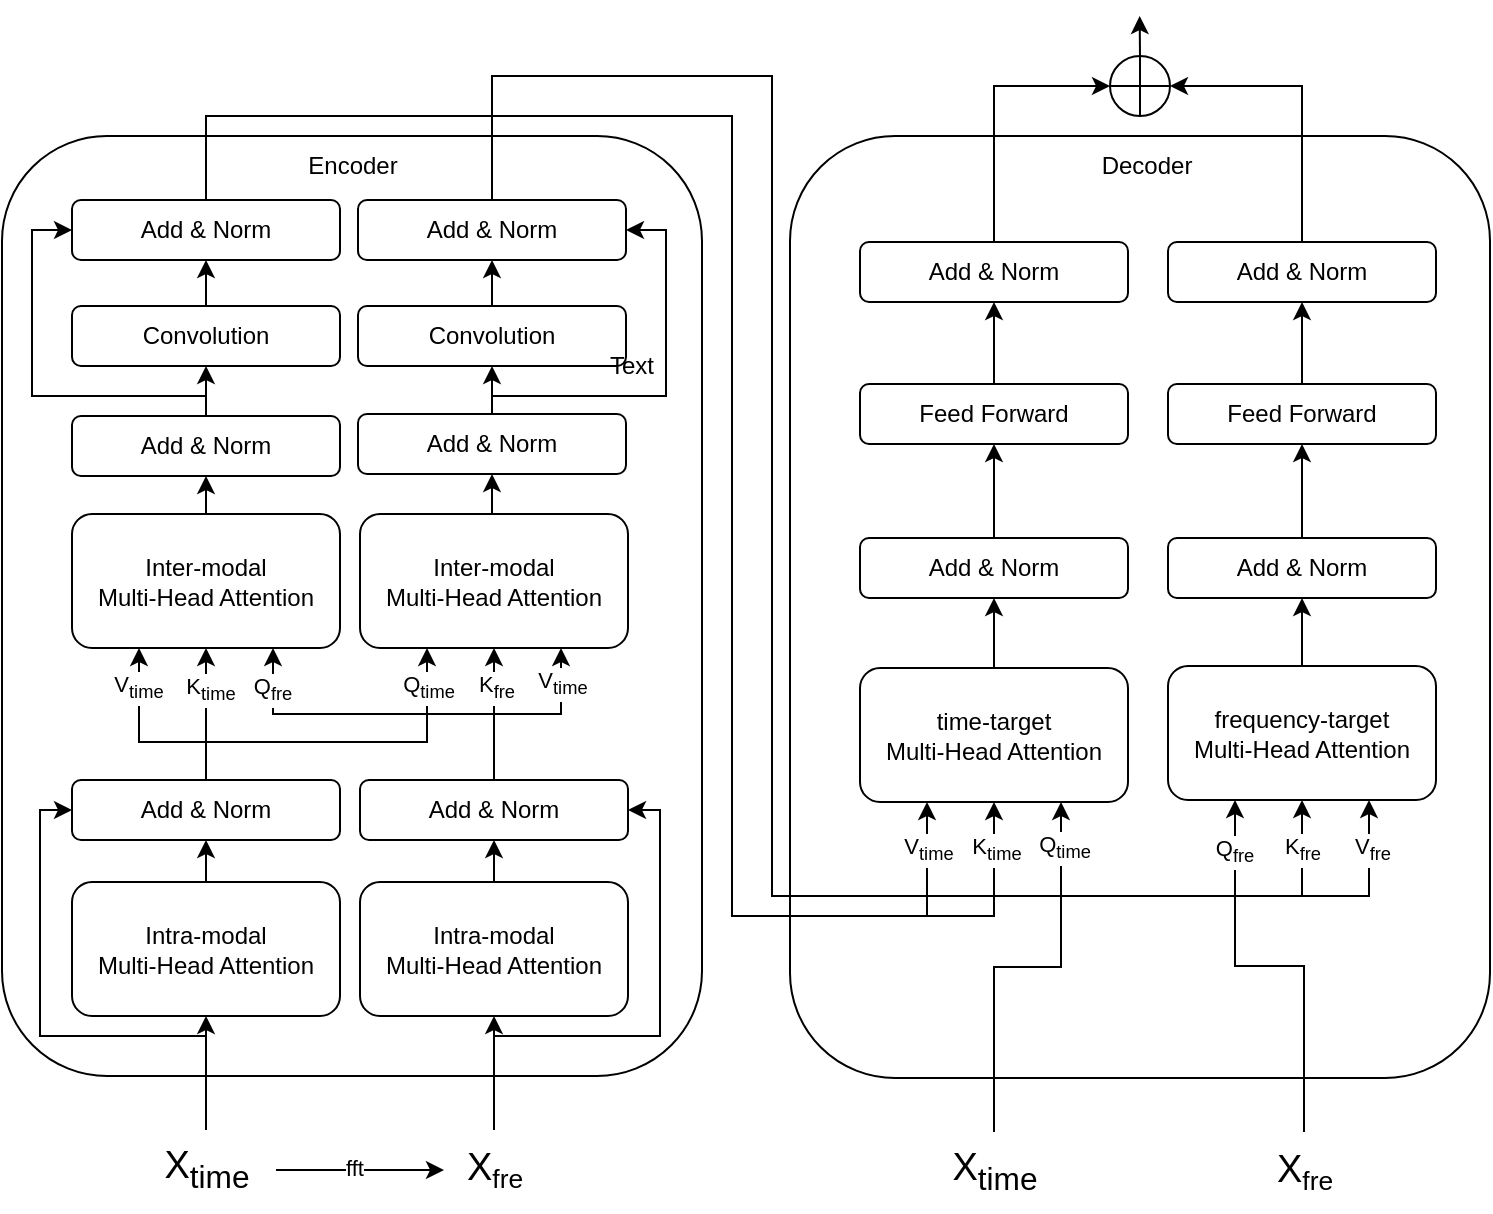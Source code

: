 <mxfile version="24.2.1" type="github">
  <diagram id="C5RBs43oDa-KdzZeNtuy" name="Page-1">
    <mxGraphModel dx="941" dy="547" grid="1" gridSize="10" guides="1" tooltips="1" connect="1" arrows="1" fold="1" page="1" pageScale="1" pageWidth="827" pageHeight="1169" math="0" shadow="0">
      <root>
        <mxCell id="WIyWlLk6GJQsqaUBKTNV-0" />
        <mxCell id="WIyWlLk6GJQsqaUBKTNV-1" parent="WIyWlLk6GJQsqaUBKTNV-0" />
        <mxCell id="eqOZPifA_z1N_L8KUlT--0" value="" style="rounded=1;whiteSpace=wrap;html=1;" vertex="1" parent="WIyWlLk6GJQsqaUBKTNV-1">
          <mxGeometry x="55" y="70" width="350" height="470" as="geometry" />
        </mxCell>
        <mxCell id="eqOZPifA_z1N_L8KUlT--25" style="edgeStyle=orthogonalEdgeStyle;rounded=0;orthogonalLoop=1;jettySize=auto;html=1;entryX=0.5;entryY=1;entryDx=0;entryDy=0;" edge="1" parent="WIyWlLk6GJQsqaUBKTNV-1" source="eqOZPifA_z1N_L8KUlT--2" target="eqOZPifA_z1N_L8KUlT--6">
          <mxGeometry relative="1" as="geometry" />
        </mxCell>
        <mxCell id="eqOZPifA_z1N_L8KUlT--2" value="Intra-modal&lt;div&gt;Multi-Head Attention&lt;/div&gt;" style="rounded=1;whiteSpace=wrap;html=1;" vertex="1" parent="WIyWlLk6GJQsqaUBKTNV-1">
          <mxGeometry x="90" y="443" width="134" height="67" as="geometry" />
        </mxCell>
        <mxCell id="eqOZPifA_z1N_L8KUlT--35" style="edgeStyle=orthogonalEdgeStyle;rounded=0;orthogonalLoop=1;jettySize=auto;html=1;exitX=0.5;exitY=0;exitDx=0;exitDy=0;entryX=0.5;entryY=1;entryDx=0;entryDy=0;" edge="1" parent="WIyWlLk6GJQsqaUBKTNV-1" source="eqOZPifA_z1N_L8KUlT--5" target="eqOZPifA_z1N_L8KUlT--7">
          <mxGeometry relative="1" as="geometry" />
        </mxCell>
        <mxCell id="eqOZPifA_z1N_L8KUlT--5" value="Intra-modal&lt;div&gt;Multi-Head Attention&lt;/div&gt;" style="rounded=1;whiteSpace=wrap;html=1;" vertex="1" parent="WIyWlLk6GJQsqaUBKTNV-1">
          <mxGeometry x="234" y="443" width="134" height="67" as="geometry" />
        </mxCell>
        <mxCell id="eqOZPifA_z1N_L8KUlT--32" style="edgeStyle=orthogonalEdgeStyle;rounded=0;orthogonalLoop=1;jettySize=auto;html=1;exitX=0.5;exitY=0;exitDx=0;exitDy=0;entryX=0.5;entryY=1;entryDx=0;entryDy=0;" edge="1" parent="WIyWlLk6GJQsqaUBKTNV-1" source="eqOZPifA_z1N_L8KUlT--6" target="eqOZPifA_z1N_L8KUlT--8">
          <mxGeometry relative="1" as="geometry" />
        </mxCell>
        <mxCell id="eqOZPifA_z1N_L8KUlT--36" value="K&lt;sub&gt;time&lt;/sub&gt;" style="edgeLabel;html=1;align=center;verticalAlign=middle;resizable=0;points=[];" vertex="1" connectable="0" parent="eqOZPifA_z1N_L8KUlT--32">
          <mxGeometry x="-0.324" y="-2" relative="1" as="geometry">
            <mxPoint y="-23" as="offset" />
          </mxGeometry>
        </mxCell>
        <mxCell id="eqOZPifA_z1N_L8KUlT--37" style="edgeStyle=orthogonalEdgeStyle;rounded=0;orthogonalLoop=1;jettySize=auto;html=1;exitX=0.5;exitY=0;exitDx=0;exitDy=0;entryX=0.25;entryY=1;entryDx=0;entryDy=0;" edge="1" parent="WIyWlLk6GJQsqaUBKTNV-1" source="eqOZPifA_z1N_L8KUlT--6" target="eqOZPifA_z1N_L8KUlT--8">
          <mxGeometry relative="1" as="geometry">
            <Array as="points">
              <mxPoint x="157" y="373" />
              <mxPoint x="124" y="373" />
            </Array>
          </mxGeometry>
        </mxCell>
        <mxCell id="eqOZPifA_z1N_L8KUlT--38" value="V&lt;sub&gt;time&lt;/sub&gt;" style="edgeLabel;html=1;align=center;verticalAlign=middle;resizable=0;points=[];" vertex="1" connectable="0" parent="eqOZPifA_z1N_L8KUlT--37">
          <mxGeometry x="0.598" y="1" relative="1" as="geometry">
            <mxPoint as="offset" />
          </mxGeometry>
        </mxCell>
        <mxCell id="eqOZPifA_z1N_L8KUlT--46" style="edgeStyle=orthogonalEdgeStyle;rounded=0;orthogonalLoop=1;jettySize=auto;html=1;exitX=0.5;exitY=0;exitDx=0;exitDy=0;entryX=0.25;entryY=1;entryDx=0;entryDy=0;" edge="1" parent="WIyWlLk6GJQsqaUBKTNV-1" source="eqOZPifA_z1N_L8KUlT--6" target="eqOZPifA_z1N_L8KUlT--9">
          <mxGeometry relative="1" as="geometry">
            <Array as="points">
              <mxPoint x="157" y="373" />
              <mxPoint x="268" y="373" />
            </Array>
          </mxGeometry>
        </mxCell>
        <mxCell id="eqOZPifA_z1N_L8KUlT--47" value="Q&lt;sub&gt;time&lt;/sub&gt;" style="edgeLabel;html=1;align=center;verticalAlign=middle;resizable=0;points=[];" vertex="1" connectable="0" parent="eqOZPifA_z1N_L8KUlT--46">
          <mxGeometry x="0.773" relative="1" as="geometry">
            <mxPoint as="offset" />
          </mxGeometry>
        </mxCell>
        <mxCell id="eqOZPifA_z1N_L8KUlT--6" value="Add &amp;amp; Norm" style="rounded=1;whiteSpace=wrap;html=1;" vertex="1" parent="WIyWlLk6GJQsqaUBKTNV-1">
          <mxGeometry x="90" y="392" width="134" height="30" as="geometry" />
        </mxCell>
        <mxCell id="eqOZPifA_z1N_L8KUlT--33" style="edgeStyle=orthogonalEdgeStyle;rounded=0;orthogonalLoop=1;jettySize=auto;html=1;exitX=0.5;exitY=0;exitDx=0;exitDy=0;entryX=0.5;entryY=1;entryDx=0;entryDy=0;" edge="1" parent="WIyWlLk6GJQsqaUBKTNV-1" source="eqOZPifA_z1N_L8KUlT--7" target="eqOZPifA_z1N_L8KUlT--9">
          <mxGeometry relative="1" as="geometry" />
        </mxCell>
        <mxCell id="eqOZPifA_z1N_L8KUlT--39" value="K&lt;sub&gt;fre&lt;/sub&gt;" style="edgeLabel;html=1;align=center;verticalAlign=middle;resizable=0;points=[];" vertex="1" connectable="0" parent="eqOZPifA_z1N_L8KUlT--33">
          <mxGeometry x="0.415" y="-1" relative="1" as="geometry">
            <mxPoint as="offset" />
          </mxGeometry>
        </mxCell>
        <mxCell id="eqOZPifA_z1N_L8KUlT--40" style="edgeStyle=orthogonalEdgeStyle;rounded=0;orthogonalLoop=1;jettySize=auto;html=1;exitX=0.5;exitY=0;exitDx=0;exitDy=0;entryX=0.75;entryY=1;entryDx=0;entryDy=0;" edge="1" parent="WIyWlLk6GJQsqaUBKTNV-1" source="eqOZPifA_z1N_L8KUlT--7" target="eqOZPifA_z1N_L8KUlT--9">
          <mxGeometry relative="1" as="geometry" />
        </mxCell>
        <mxCell id="eqOZPifA_z1N_L8KUlT--41" value="V&lt;sub&gt;time&lt;/sub&gt;" style="edgeLabel;html=1;align=center;verticalAlign=middle;resizable=0;points=[];" vertex="1" connectable="0" parent="eqOZPifA_z1N_L8KUlT--40">
          <mxGeometry x="0.556" relative="1" as="geometry">
            <mxPoint y="-4" as="offset" />
          </mxGeometry>
        </mxCell>
        <mxCell id="eqOZPifA_z1N_L8KUlT--42" style="edgeStyle=orthogonalEdgeStyle;rounded=0;orthogonalLoop=1;jettySize=auto;html=1;exitX=0.5;exitY=0;exitDx=0;exitDy=0;entryX=0.75;entryY=1;entryDx=0;entryDy=0;" edge="1" parent="WIyWlLk6GJQsqaUBKTNV-1" source="eqOZPifA_z1N_L8KUlT--7" target="eqOZPifA_z1N_L8KUlT--8">
          <mxGeometry relative="1" as="geometry" />
        </mxCell>
        <mxCell id="eqOZPifA_z1N_L8KUlT--43" value="Q&lt;sub&gt;fre&lt;/sub&gt;" style="edgeLabel;html=1;align=center;verticalAlign=middle;resizable=0;points=[];" vertex="1" connectable="0" parent="eqOZPifA_z1N_L8KUlT--42">
          <mxGeometry x="0.766" y="1" relative="1" as="geometry">
            <mxPoint as="offset" />
          </mxGeometry>
        </mxCell>
        <mxCell id="eqOZPifA_z1N_L8KUlT--7" value="Add &amp;amp; Norm" style="rounded=1;whiteSpace=wrap;html=1;" vertex="1" parent="WIyWlLk6GJQsqaUBKTNV-1">
          <mxGeometry x="234" y="392" width="134" height="30" as="geometry" />
        </mxCell>
        <mxCell id="eqOZPifA_z1N_L8KUlT--48" style="edgeStyle=orthogonalEdgeStyle;rounded=0;orthogonalLoop=1;jettySize=auto;html=1;exitX=0.5;exitY=0;exitDx=0;exitDy=0;entryX=0.5;entryY=1;entryDx=0;entryDy=0;" edge="1" parent="WIyWlLk6GJQsqaUBKTNV-1" source="eqOZPifA_z1N_L8KUlT--8" target="eqOZPifA_z1N_L8KUlT--10">
          <mxGeometry relative="1" as="geometry" />
        </mxCell>
        <mxCell id="eqOZPifA_z1N_L8KUlT--8" value="Inter-modal&lt;div&gt;Multi-Head Attention&lt;/div&gt;" style="rounded=1;whiteSpace=wrap;html=1;" vertex="1" parent="WIyWlLk6GJQsqaUBKTNV-1">
          <mxGeometry x="90" y="259" width="134" height="67" as="geometry" />
        </mxCell>
        <mxCell id="eqOZPifA_z1N_L8KUlT--49" style="edgeStyle=orthogonalEdgeStyle;rounded=0;orthogonalLoop=1;jettySize=auto;html=1;exitX=0.5;exitY=0;exitDx=0;exitDy=0;entryX=0.5;entryY=1;entryDx=0;entryDy=0;" edge="1" parent="WIyWlLk6GJQsqaUBKTNV-1" source="eqOZPifA_z1N_L8KUlT--9" target="eqOZPifA_z1N_L8KUlT--11">
          <mxGeometry relative="1" as="geometry" />
        </mxCell>
        <mxCell id="eqOZPifA_z1N_L8KUlT--9" value="Inter-modal&lt;div&gt;Multi-Head Attention&lt;/div&gt;" style="rounded=1;whiteSpace=wrap;html=1;" vertex="1" parent="WIyWlLk6GJQsqaUBKTNV-1">
          <mxGeometry x="234" y="259" width="134" height="67" as="geometry" />
        </mxCell>
        <mxCell id="eqOZPifA_z1N_L8KUlT--50" style="edgeStyle=orthogonalEdgeStyle;rounded=0;orthogonalLoop=1;jettySize=auto;html=1;exitX=0.5;exitY=0;exitDx=0;exitDy=0;entryX=0.5;entryY=1;entryDx=0;entryDy=0;" edge="1" parent="WIyWlLk6GJQsqaUBKTNV-1" source="eqOZPifA_z1N_L8KUlT--10" target="eqOZPifA_z1N_L8KUlT--12">
          <mxGeometry relative="1" as="geometry" />
        </mxCell>
        <mxCell id="eqOZPifA_z1N_L8KUlT--56" style="edgeStyle=orthogonalEdgeStyle;rounded=0;orthogonalLoop=1;jettySize=auto;html=1;exitX=0.5;exitY=0;exitDx=0;exitDy=0;entryX=0;entryY=0.5;entryDx=0;entryDy=0;" edge="1" parent="WIyWlLk6GJQsqaUBKTNV-1" source="eqOZPifA_z1N_L8KUlT--10" target="eqOZPifA_z1N_L8KUlT--14">
          <mxGeometry relative="1" as="geometry">
            <Array as="points">
              <mxPoint x="157" y="200" />
              <mxPoint x="70" y="200" />
              <mxPoint x="70" y="117" />
            </Array>
          </mxGeometry>
        </mxCell>
        <mxCell id="eqOZPifA_z1N_L8KUlT--10" value="Add &amp;amp; Norm" style="rounded=1;whiteSpace=wrap;html=1;" vertex="1" parent="WIyWlLk6GJQsqaUBKTNV-1">
          <mxGeometry x="90" y="210" width="134" height="30" as="geometry" />
        </mxCell>
        <mxCell id="eqOZPifA_z1N_L8KUlT--51" style="edgeStyle=orthogonalEdgeStyle;rounded=0;orthogonalLoop=1;jettySize=auto;html=1;exitX=0.5;exitY=0;exitDx=0;exitDy=0;entryX=0.5;entryY=1;entryDx=0;entryDy=0;" edge="1" parent="WIyWlLk6GJQsqaUBKTNV-1" source="eqOZPifA_z1N_L8KUlT--11" target="eqOZPifA_z1N_L8KUlT--13">
          <mxGeometry relative="1" as="geometry" />
        </mxCell>
        <mxCell id="eqOZPifA_z1N_L8KUlT--57" style="edgeStyle=orthogonalEdgeStyle;rounded=0;orthogonalLoop=1;jettySize=auto;html=1;exitX=0.5;exitY=0;exitDx=0;exitDy=0;entryX=1;entryY=0.5;entryDx=0;entryDy=0;" edge="1" parent="WIyWlLk6GJQsqaUBKTNV-1" source="eqOZPifA_z1N_L8KUlT--11" target="eqOZPifA_z1N_L8KUlT--15">
          <mxGeometry relative="1" as="geometry">
            <Array as="points">
              <mxPoint x="300" y="200" />
              <mxPoint x="387" y="200" />
              <mxPoint x="387" y="117" />
            </Array>
          </mxGeometry>
        </mxCell>
        <mxCell id="eqOZPifA_z1N_L8KUlT--11" value="Add &amp;amp; Norm" style="rounded=1;whiteSpace=wrap;html=1;" vertex="1" parent="WIyWlLk6GJQsqaUBKTNV-1">
          <mxGeometry x="233" y="209" width="134" height="30" as="geometry" />
        </mxCell>
        <mxCell id="eqOZPifA_z1N_L8KUlT--53" style="edgeStyle=orthogonalEdgeStyle;rounded=0;orthogonalLoop=1;jettySize=auto;html=1;exitX=0.5;exitY=0;exitDx=0;exitDy=0;entryX=0.5;entryY=1;entryDx=0;entryDy=0;" edge="1" parent="WIyWlLk6GJQsqaUBKTNV-1" source="eqOZPifA_z1N_L8KUlT--12" target="eqOZPifA_z1N_L8KUlT--14">
          <mxGeometry relative="1" as="geometry" />
        </mxCell>
        <mxCell id="eqOZPifA_z1N_L8KUlT--12" value="Convolution" style="rounded=1;whiteSpace=wrap;html=1;" vertex="1" parent="WIyWlLk6GJQsqaUBKTNV-1">
          <mxGeometry x="90" y="155" width="134" height="30" as="geometry" />
        </mxCell>
        <mxCell id="eqOZPifA_z1N_L8KUlT--55" style="edgeStyle=orthogonalEdgeStyle;rounded=0;orthogonalLoop=1;jettySize=auto;html=1;exitX=0.5;exitY=0;exitDx=0;exitDy=0;entryX=0.5;entryY=1;entryDx=0;entryDy=0;" edge="1" parent="WIyWlLk6GJQsqaUBKTNV-1" source="eqOZPifA_z1N_L8KUlT--13" target="eqOZPifA_z1N_L8KUlT--15">
          <mxGeometry relative="1" as="geometry" />
        </mxCell>
        <mxCell id="eqOZPifA_z1N_L8KUlT--13" value="Convolution" style="rounded=1;whiteSpace=wrap;html=1;" vertex="1" parent="WIyWlLk6GJQsqaUBKTNV-1">
          <mxGeometry x="233" y="155" width="134" height="30" as="geometry" />
        </mxCell>
        <mxCell id="eqOZPifA_z1N_L8KUlT--14" value="Add &amp;amp; Norm" style="rounded=1;whiteSpace=wrap;html=1;" vertex="1" parent="WIyWlLk6GJQsqaUBKTNV-1">
          <mxGeometry x="90" y="102" width="134" height="30" as="geometry" />
        </mxCell>
        <mxCell id="eqOZPifA_z1N_L8KUlT--15" value="Add &amp;amp; Norm" style="rounded=1;whiteSpace=wrap;html=1;" vertex="1" parent="WIyWlLk6GJQsqaUBKTNV-1">
          <mxGeometry x="233" y="102" width="134" height="30" as="geometry" />
        </mxCell>
        <mxCell id="eqOZPifA_z1N_L8KUlT--21" value="" style="edgeStyle=orthogonalEdgeStyle;rounded=0;orthogonalLoop=1;jettySize=auto;html=1;" edge="1" parent="WIyWlLk6GJQsqaUBKTNV-1" source="eqOZPifA_z1N_L8KUlT--19" target="eqOZPifA_z1N_L8KUlT--20">
          <mxGeometry relative="1" as="geometry" />
        </mxCell>
        <mxCell id="eqOZPifA_z1N_L8KUlT--34" value="fft" style="edgeLabel;html=1;align=center;verticalAlign=middle;resizable=0;points=[];" vertex="1" connectable="0" parent="eqOZPifA_z1N_L8KUlT--21">
          <mxGeometry x="-0.089" y="1" relative="1" as="geometry">
            <mxPoint as="offset" />
          </mxGeometry>
        </mxCell>
        <mxCell id="eqOZPifA_z1N_L8KUlT--22" style="edgeStyle=orthogonalEdgeStyle;rounded=0;orthogonalLoop=1;jettySize=auto;html=1;entryX=0.5;entryY=1;entryDx=0;entryDy=0;" edge="1" parent="WIyWlLk6GJQsqaUBKTNV-1" source="eqOZPifA_z1N_L8KUlT--19" target="eqOZPifA_z1N_L8KUlT--2">
          <mxGeometry relative="1" as="geometry" />
        </mxCell>
        <mxCell id="eqOZPifA_z1N_L8KUlT--30" style="edgeStyle=orthogonalEdgeStyle;rounded=0;orthogonalLoop=1;jettySize=auto;html=1;entryX=0;entryY=0.5;entryDx=0;entryDy=0;" edge="1" parent="WIyWlLk6GJQsqaUBKTNV-1" source="eqOZPifA_z1N_L8KUlT--19" target="eqOZPifA_z1N_L8KUlT--6">
          <mxGeometry relative="1" as="geometry">
            <Array as="points">
              <mxPoint x="157" y="520" />
              <mxPoint x="74" y="520" />
              <mxPoint x="74" y="407" />
            </Array>
          </mxGeometry>
        </mxCell>
        <mxCell id="eqOZPifA_z1N_L8KUlT--19" value="&lt;font style=&quot;font-size: 19px;&quot;&gt;X&lt;sub&gt;time&lt;/sub&gt;&lt;/font&gt;" style="text;html=1;align=center;verticalAlign=middle;resizable=0;points=[];autosize=1;strokeColor=none;fillColor=none;" vertex="1" parent="WIyWlLk6GJQsqaUBKTNV-1">
          <mxGeometry x="122" y="567" width="70" height="40" as="geometry" />
        </mxCell>
        <mxCell id="eqOZPifA_z1N_L8KUlT--23" style="edgeStyle=orthogonalEdgeStyle;rounded=0;orthogonalLoop=1;jettySize=auto;html=1;entryX=0.5;entryY=1;entryDx=0;entryDy=0;" edge="1" parent="WIyWlLk6GJQsqaUBKTNV-1" source="eqOZPifA_z1N_L8KUlT--20" target="eqOZPifA_z1N_L8KUlT--5">
          <mxGeometry relative="1" as="geometry" />
        </mxCell>
        <mxCell id="eqOZPifA_z1N_L8KUlT--31" style="edgeStyle=orthogonalEdgeStyle;rounded=0;orthogonalLoop=1;jettySize=auto;html=1;entryX=1;entryY=0.5;entryDx=0;entryDy=0;" edge="1" parent="WIyWlLk6GJQsqaUBKTNV-1" source="eqOZPifA_z1N_L8KUlT--20" target="eqOZPifA_z1N_L8KUlT--7">
          <mxGeometry relative="1" as="geometry">
            <Array as="points">
              <mxPoint x="301" y="520" />
              <mxPoint x="384" y="520" />
              <mxPoint x="384" y="407" />
            </Array>
          </mxGeometry>
        </mxCell>
        <mxCell id="eqOZPifA_z1N_L8KUlT--20" value="&lt;font style=&quot;font-size: 19px;&quot;&gt;X&lt;/font&gt;&lt;font style=&quot;font-size: 15.833px;&quot;&gt;&lt;sub&gt;fre&lt;/sub&gt;&lt;/font&gt;" style="text;html=1;align=center;verticalAlign=middle;resizable=0;points=[];autosize=1;strokeColor=none;fillColor=none;" vertex="1" parent="WIyWlLk6GJQsqaUBKTNV-1">
          <mxGeometry x="276" y="567" width="50" height="40" as="geometry" />
        </mxCell>
        <mxCell id="eqOZPifA_z1N_L8KUlT--64" value="" style="rounded=1;whiteSpace=wrap;html=1;" vertex="1" parent="WIyWlLk6GJQsqaUBKTNV-1">
          <mxGeometry x="449" y="70" width="350" height="471" as="geometry" />
        </mxCell>
        <mxCell id="eqOZPifA_z1N_L8KUlT--83" style="edgeStyle=orthogonalEdgeStyle;rounded=0;orthogonalLoop=1;jettySize=auto;html=1;exitX=0.5;exitY=0;exitDx=0;exitDy=0;entryX=0.5;entryY=1;entryDx=0;entryDy=0;" edge="1" parent="WIyWlLk6GJQsqaUBKTNV-1" source="eqOZPifA_z1N_L8KUlT--84" target="eqOZPifA_z1N_L8KUlT--89">
          <mxGeometry relative="1" as="geometry" />
        </mxCell>
        <mxCell id="eqOZPifA_z1N_L8KUlT--84" value="time-target&lt;div&gt;Multi-Head Attention&lt;/div&gt;" style="rounded=1;whiteSpace=wrap;html=1;" vertex="1" parent="WIyWlLk6GJQsqaUBKTNV-1">
          <mxGeometry x="484" y="336" width="134" height="67" as="geometry" />
        </mxCell>
        <mxCell id="eqOZPifA_z1N_L8KUlT--85" style="edgeStyle=orthogonalEdgeStyle;rounded=0;orthogonalLoop=1;jettySize=auto;html=1;exitX=0.5;exitY=0;exitDx=0;exitDy=0;entryX=0.5;entryY=1;entryDx=0;entryDy=0;" edge="1" parent="WIyWlLk6GJQsqaUBKTNV-1" source="eqOZPifA_z1N_L8KUlT--86" target="eqOZPifA_z1N_L8KUlT--92">
          <mxGeometry relative="1" as="geometry" />
        </mxCell>
        <mxCell id="eqOZPifA_z1N_L8KUlT--86" value="frequency-target&lt;div&gt;Multi-Head Attention&lt;/div&gt;" style="rounded=1;whiteSpace=wrap;html=1;" vertex="1" parent="WIyWlLk6GJQsqaUBKTNV-1">
          <mxGeometry x="638" y="335" width="134" height="67" as="geometry" />
        </mxCell>
        <mxCell id="eqOZPifA_z1N_L8KUlT--87" style="edgeStyle=orthogonalEdgeStyle;rounded=0;orthogonalLoop=1;jettySize=auto;html=1;exitX=0.5;exitY=0;exitDx=0;exitDy=0;entryX=0.5;entryY=1;entryDx=0;entryDy=0;" edge="1" parent="WIyWlLk6GJQsqaUBKTNV-1" source="eqOZPifA_z1N_L8KUlT--89" target="eqOZPifA_z1N_L8KUlT--94">
          <mxGeometry relative="1" as="geometry" />
        </mxCell>
        <mxCell id="eqOZPifA_z1N_L8KUlT--89" value="Add &amp;amp; Norm" style="rounded=1;whiteSpace=wrap;html=1;" vertex="1" parent="WIyWlLk6GJQsqaUBKTNV-1">
          <mxGeometry x="484" y="271" width="134" height="30" as="geometry" />
        </mxCell>
        <mxCell id="eqOZPifA_z1N_L8KUlT--90" style="edgeStyle=orthogonalEdgeStyle;rounded=0;orthogonalLoop=1;jettySize=auto;html=1;exitX=0.5;exitY=0;exitDx=0;exitDy=0;entryX=0.5;entryY=1;entryDx=0;entryDy=0;" edge="1" parent="WIyWlLk6GJQsqaUBKTNV-1" source="eqOZPifA_z1N_L8KUlT--92" target="eqOZPifA_z1N_L8KUlT--96">
          <mxGeometry relative="1" as="geometry" />
        </mxCell>
        <mxCell id="eqOZPifA_z1N_L8KUlT--92" value="Add &amp;amp; Norm" style="rounded=1;whiteSpace=wrap;html=1;" vertex="1" parent="WIyWlLk6GJQsqaUBKTNV-1">
          <mxGeometry x="638" y="271" width="134" height="30" as="geometry" />
        </mxCell>
        <mxCell id="eqOZPifA_z1N_L8KUlT--93" style="edgeStyle=orthogonalEdgeStyle;rounded=0;orthogonalLoop=1;jettySize=auto;html=1;exitX=0.5;exitY=0;exitDx=0;exitDy=0;entryX=0.5;entryY=1;entryDx=0;entryDy=0;" edge="1" parent="WIyWlLk6GJQsqaUBKTNV-1" source="eqOZPifA_z1N_L8KUlT--94" target="eqOZPifA_z1N_L8KUlT--97">
          <mxGeometry relative="1" as="geometry" />
        </mxCell>
        <mxCell id="eqOZPifA_z1N_L8KUlT--94" value="Feed Forward" style="rounded=1;whiteSpace=wrap;html=1;" vertex="1" parent="WIyWlLk6GJQsqaUBKTNV-1">
          <mxGeometry x="484" y="194" width="134" height="30" as="geometry" />
        </mxCell>
        <mxCell id="eqOZPifA_z1N_L8KUlT--95" style="edgeStyle=orthogonalEdgeStyle;rounded=0;orthogonalLoop=1;jettySize=auto;html=1;exitX=0.5;exitY=0;exitDx=0;exitDy=0;entryX=0.5;entryY=1;entryDx=0;entryDy=0;" edge="1" parent="WIyWlLk6GJQsqaUBKTNV-1" source="eqOZPifA_z1N_L8KUlT--96" target="eqOZPifA_z1N_L8KUlT--98">
          <mxGeometry relative="1" as="geometry" />
        </mxCell>
        <mxCell id="eqOZPifA_z1N_L8KUlT--96" value="Feed Forward" style="rounded=1;whiteSpace=wrap;html=1;" vertex="1" parent="WIyWlLk6GJQsqaUBKTNV-1">
          <mxGeometry x="638" y="194" width="134" height="30" as="geometry" />
        </mxCell>
        <mxCell id="eqOZPifA_z1N_L8KUlT--151" style="edgeStyle=orthogonalEdgeStyle;rounded=0;orthogonalLoop=1;jettySize=auto;html=1;exitX=0.5;exitY=0;exitDx=0;exitDy=0;entryX=0;entryY=0.5;entryDx=0;entryDy=0;" edge="1" parent="WIyWlLk6GJQsqaUBKTNV-1" source="eqOZPifA_z1N_L8KUlT--97" target="eqOZPifA_z1N_L8KUlT--149">
          <mxGeometry relative="1" as="geometry" />
        </mxCell>
        <mxCell id="eqOZPifA_z1N_L8KUlT--97" value="Add &amp;amp; Norm" style="rounded=1;whiteSpace=wrap;html=1;" vertex="1" parent="WIyWlLk6GJQsqaUBKTNV-1">
          <mxGeometry x="484" y="123" width="134" height="30" as="geometry" />
        </mxCell>
        <mxCell id="eqOZPifA_z1N_L8KUlT--152" style="edgeStyle=orthogonalEdgeStyle;rounded=0;orthogonalLoop=1;jettySize=auto;html=1;exitX=0.5;exitY=0;exitDx=0;exitDy=0;entryX=1;entryY=0.5;entryDx=0;entryDy=0;" edge="1" parent="WIyWlLk6GJQsqaUBKTNV-1" source="eqOZPifA_z1N_L8KUlT--98" target="eqOZPifA_z1N_L8KUlT--149">
          <mxGeometry relative="1" as="geometry" />
        </mxCell>
        <mxCell id="eqOZPifA_z1N_L8KUlT--98" value="Add &amp;amp; Norm" style="rounded=1;whiteSpace=wrap;html=1;" vertex="1" parent="WIyWlLk6GJQsqaUBKTNV-1">
          <mxGeometry x="638" y="123" width="134" height="30" as="geometry" />
        </mxCell>
        <mxCell id="eqOZPifA_z1N_L8KUlT--112" style="edgeStyle=orthogonalEdgeStyle;rounded=0;orthogonalLoop=1;jettySize=auto;html=1;entryX=0.75;entryY=1;entryDx=0;entryDy=0;" edge="1" parent="WIyWlLk6GJQsqaUBKTNV-1" source="eqOZPifA_z1N_L8KUlT--103" target="eqOZPifA_z1N_L8KUlT--84">
          <mxGeometry relative="1" as="geometry" />
        </mxCell>
        <mxCell id="eqOZPifA_z1N_L8KUlT--114" value="Q&lt;sub&gt;time&lt;/sub&gt;" style="edgeLabel;html=1;align=center;verticalAlign=middle;resizable=0;points=[];" vertex="1" connectable="0" parent="eqOZPifA_z1N_L8KUlT--112">
          <mxGeometry x="0.767" y="-1" relative="1" as="geometry">
            <mxPoint as="offset" />
          </mxGeometry>
        </mxCell>
        <mxCell id="eqOZPifA_z1N_L8KUlT--103" value="&lt;font style=&quot;font-size: 19px;&quot;&gt;X&lt;sub&gt;time&lt;/sub&gt;&lt;/font&gt;" style="text;html=1;align=center;verticalAlign=middle;resizable=0;points=[];autosize=1;strokeColor=none;fillColor=none;" vertex="1" parent="WIyWlLk6GJQsqaUBKTNV-1">
          <mxGeometry x="516" y="568" width="70" height="40" as="geometry" />
        </mxCell>
        <mxCell id="eqOZPifA_z1N_L8KUlT--138" style="edgeStyle=orthogonalEdgeStyle;rounded=0;orthogonalLoop=1;jettySize=auto;html=1;entryX=0.25;entryY=1;entryDx=0;entryDy=0;" edge="1" parent="WIyWlLk6GJQsqaUBKTNV-1" source="eqOZPifA_z1N_L8KUlT--106" target="eqOZPifA_z1N_L8KUlT--86">
          <mxGeometry relative="1" as="geometry" />
        </mxCell>
        <mxCell id="eqOZPifA_z1N_L8KUlT--139" value="Q&lt;sub&gt;fre&lt;/sub&gt;" style="edgeLabel;html=1;align=center;verticalAlign=middle;resizable=0;points=[];" vertex="1" connectable="0" parent="eqOZPifA_z1N_L8KUlT--138">
          <mxGeometry x="0.781" y="3" relative="1" as="geometry">
            <mxPoint x="2" y="4" as="offset" />
          </mxGeometry>
        </mxCell>
        <mxCell id="eqOZPifA_z1N_L8KUlT--106" value="&lt;font style=&quot;font-size: 19px;&quot;&gt;X&lt;/font&gt;&lt;font style=&quot;font-size: 15.833px;&quot;&gt;&lt;sub&gt;fre&lt;/sub&gt;&lt;/font&gt;" style="text;html=1;align=center;verticalAlign=middle;resizable=0;points=[];autosize=1;strokeColor=none;fillColor=none;" vertex="1" parent="WIyWlLk6GJQsqaUBKTNV-1">
          <mxGeometry x="681" y="568" width="50" height="40" as="geometry" />
        </mxCell>
        <mxCell id="eqOZPifA_z1N_L8KUlT--118" style="edgeStyle=orthogonalEdgeStyle;rounded=0;orthogonalLoop=1;jettySize=auto;html=1;exitX=0.5;exitY=0;exitDx=0;exitDy=0;entryX=0.5;entryY=1;entryDx=0;entryDy=0;" edge="1" parent="WIyWlLk6GJQsqaUBKTNV-1" source="eqOZPifA_z1N_L8KUlT--14" target="eqOZPifA_z1N_L8KUlT--84">
          <mxGeometry relative="1" as="geometry">
            <Array as="points">
              <mxPoint x="157" y="60" />
              <mxPoint x="420" y="60" />
              <mxPoint x="420" y="460" />
              <mxPoint x="551" y="460" />
            </Array>
          </mxGeometry>
        </mxCell>
        <mxCell id="eqOZPifA_z1N_L8KUlT--119" value="K&lt;sub&gt;time&lt;/sub&gt;" style="edgeLabel;html=1;align=center;verticalAlign=middle;resizable=0;points=[];" vertex="1" connectable="0" parent="eqOZPifA_z1N_L8KUlT--118">
          <mxGeometry x="0.942" y="2" relative="1" as="geometry">
            <mxPoint x="3" y="-2" as="offset" />
          </mxGeometry>
        </mxCell>
        <mxCell id="eqOZPifA_z1N_L8KUlT--120" style="edgeStyle=orthogonalEdgeStyle;rounded=0;orthogonalLoop=1;jettySize=auto;html=1;exitX=0.5;exitY=0;exitDx=0;exitDy=0;entryX=0.25;entryY=1;entryDx=0;entryDy=0;" edge="1" parent="WIyWlLk6GJQsqaUBKTNV-1" source="eqOZPifA_z1N_L8KUlT--14" target="eqOZPifA_z1N_L8KUlT--84">
          <mxGeometry relative="1" as="geometry">
            <Array as="points">
              <mxPoint x="157" y="60" />
              <mxPoint x="420" y="60" />
              <mxPoint x="420" y="460" />
              <mxPoint x="517" y="460" />
            </Array>
          </mxGeometry>
        </mxCell>
        <mxCell id="eqOZPifA_z1N_L8KUlT--121" value="V&lt;sub&gt;time&lt;/sub&gt;" style="edgeLabel;html=1;align=center;verticalAlign=middle;resizable=0;points=[];" vertex="1" connectable="0" parent="eqOZPifA_z1N_L8KUlT--120">
          <mxGeometry x="0.949" y="-1" relative="1" as="geometry">
            <mxPoint x="-1" y="2" as="offset" />
          </mxGeometry>
        </mxCell>
        <mxCell id="eqOZPifA_z1N_L8KUlT--132" value="Text" style="text;html=1;align=center;verticalAlign=middle;whiteSpace=wrap;rounded=0;" vertex="1" parent="WIyWlLk6GJQsqaUBKTNV-1">
          <mxGeometry x="340" y="170" width="60" height="30" as="geometry" />
        </mxCell>
        <mxCell id="eqOZPifA_z1N_L8KUlT--133" value="Encoder" style="text;html=1;align=center;verticalAlign=middle;resizable=0;points=[];autosize=1;strokeColor=none;fillColor=none;" vertex="1" parent="WIyWlLk6GJQsqaUBKTNV-1">
          <mxGeometry x="195" y="70" width="70" height="30" as="geometry" />
        </mxCell>
        <mxCell id="eqOZPifA_z1N_L8KUlT--134" value="Decoder" style="text;html=1;align=center;verticalAlign=middle;resizable=0;points=[];autosize=1;strokeColor=none;fillColor=none;" vertex="1" parent="WIyWlLk6GJQsqaUBKTNV-1">
          <mxGeometry x="592" y="70" width="70" height="30" as="geometry" />
        </mxCell>
        <mxCell id="eqOZPifA_z1N_L8KUlT--140" style="edgeStyle=orthogonalEdgeStyle;rounded=0;orthogonalLoop=1;jettySize=auto;html=1;exitX=0.5;exitY=0;exitDx=0;exitDy=0;entryX=0.5;entryY=1;entryDx=0;entryDy=0;" edge="1" parent="WIyWlLk6GJQsqaUBKTNV-1" source="eqOZPifA_z1N_L8KUlT--15" target="eqOZPifA_z1N_L8KUlT--86">
          <mxGeometry relative="1" as="geometry">
            <Array as="points">
              <mxPoint x="300" y="40" />
              <mxPoint x="440" y="40" />
              <mxPoint x="440" y="450" />
              <mxPoint x="705" y="450" />
            </Array>
          </mxGeometry>
        </mxCell>
        <mxCell id="eqOZPifA_z1N_L8KUlT--144" value="K&lt;sub&gt;fre&lt;/sub&gt;" style="edgeLabel;html=1;align=center;verticalAlign=middle;resizable=0;points=[];" vertex="1" connectable="0" parent="eqOZPifA_z1N_L8KUlT--140">
          <mxGeometry x="0.948" relative="1" as="geometry">
            <mxPoint y="1" as="offset" />
          </mxGeometry>
        </mxCell>
        <mxCell id="eqOZPifA_z1N_L8KUlT--145" style="edgeStyle=orthogonalEdgeStyle;rounded=0;orthogonalLoop=1;jettySize=auto;html=1;exitX=0.5;exitY=0;exitDx=0;exitDy=0;entryX=0.75;entryY=1;entryDx=0;entryDy=0;" edge="1" parent="WIyWlLk6GJQsqaUBKTNV-1" source="eqOZPifA_z1N_L8KUlT--15" target="eqOZPifA_z1N_L8KUlT--86">
          <mxGeometry relative="1" as="geometry">
            <Array as="points">
              <mxPoint x="300" y="40" />
              <mxPoint x="440" y="40" />
              <mxPoint x="440" y="450" />
              <mxPoint x="739" y="450" />
            </Array>
          </mxGeometry>
        </mxCell>
        <mxCell id="eqOZPifA_z1N_L8KUlT--146" value="V&lt;sub&gt;fre&lt;/sub&gt;" style="edgeLabel;html=1;align=center;verticalAlign=middle;resizable=0;points=[];" vertex="1" connectable="0" parent="eqOZPifA_z1N_L8KUlT--145">
          <mxGeometry x="0.953" y="2" relative="1" as="geometry">
            <mxPoint x="3" y="2" as="offset" />
          </mxGeometry>
        </mxCell>
        <mxCell id="eqOZPifA_z1N_L8KUlT--153" style="edgeStyle=orthogonalEdgeStyle;rounded=0;orthogonalLoop=1;jettySize=auto;html=1;exitX=0.5;exitY=0;exitDx=0;exitDy=0;" edge="1" parent="WIyWlLk6GJQsqaUBKTNV-1" source="eqOZPifA_z1N_L8KUlT--149">
          <mxGeometry relative="1" as="geometry">
            <mxPoint x="623.828" y="10" as="targetPoint" />
          </mxGeometry>
        </mxCell>
        <mxCell id="eqOZPifA_z1N_L8KUlT--149" value="" style="shape=orEllipse;perimeter=ellipsePerimeter;whiteSpace=wrap;html=1;backgroundOutline=1;" vertex="1" parent="WIyWlLk6GJQsqaUBKTNV-1">
          <mxGeometry x="609" y="30" width="30" height="30" as="geometry" />
        </mxCell>
      </root>
    </mxGraphModel>
  </diagram>
</mxfile>
